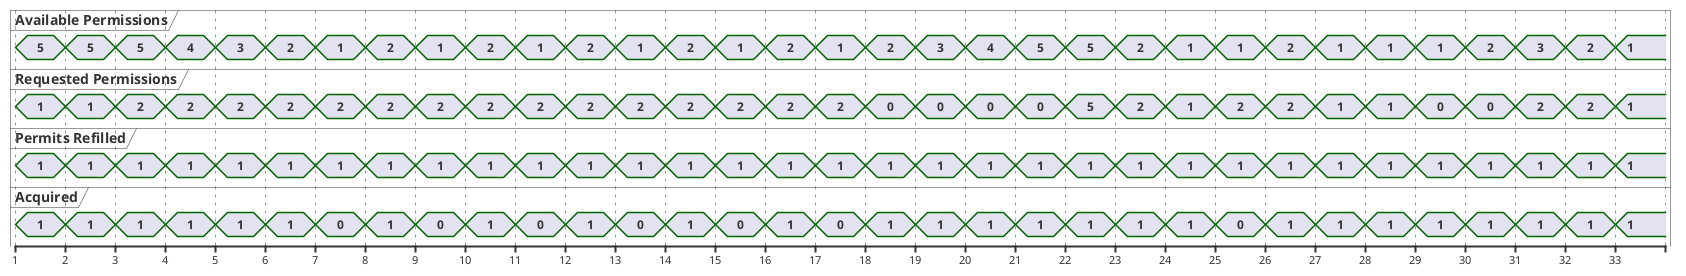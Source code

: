 @startuml
concise "Available Permissions" as perm
concise "Requested Permissions" as rp
concise "Permits Refilled" as refill
concise "Acquired" as acq

@1
perm is 5
rp is 1
acq is 1
refill is 1
@2
perm is 5
rp is 1
acq is 1
refill is 1
@3
perm is 5
rp is 2
acq is 1
refill is 1
@4
perm is 4
rp is 2
acq is 1
refill is 1
@5
perm is 3
rp is 2
acq is 1
refill is 1
@6
perm is 2
rp is 2
acq is 1
refill is 1
@7
perm is 1
rp is 2
acq is 0
refill is 1
@8
perm is 2
rp is 2
acq is 1
refill is 1
@9
perm is 1
rp is 2
acq is 0
refill is 1
@10
perm is 2
rp is 2
acq is 1
refill is 1
@11
perm is 1
rp is 2
acq is 0
refill is 1
@12
perm is 2
rp is 2
acq is 1
refill is 1
@13
perm is 1
rp is 2
acq is 0
refill is 1
@14
perm is 2
rp is 2
acq is 1
refill is 1
@15
perm is 1
rp is 2
acq is 0
refill is 1
@16
perm is 2
rp is 2
acq is 1
refill is 1
@17
perm is 1
rp is 2
acq is 0
refill is 1
@18
perm is 2
rp is 0
acq is 1
refill is 1
@19
perm is 3
rp is 0
acq is 1
refill is 1
@20
perm is 4
rp is 0
acq is 1
refill is 1
@21
perm is 5
rp is 0
acq is 1
refill is 1
@22
perm is 5
rp is 5
acq is 1
refill is 1
@23
perm is 2
rp is 2
acq is 1
refill is 1
@24
perm is 1
rp is 1
acq is 1
refill is 1
@25
perm is 1
rp is 2
acq is 0
refill is 1
@26
perm is 2
rp is 2
acq is 1
refill is 1
@27
perm is 1
rp is 1
acq is 1
refill is 1
@28
perm is 1
rp is 1
acq is 1
refill is 1
@29
perm is 1
rp is 0
acq is 1
refill is 1
@30
perm is 2
rp is 0
acq is 1
refill is 1
@31
perm is 3
rp is 2
acq is 1
refill is 1
@32
perm is 2
rp is 2
acq is 1
refill is 1
@33
perm is 1
rp is 1
acq is 1
refill is 1

@enduml